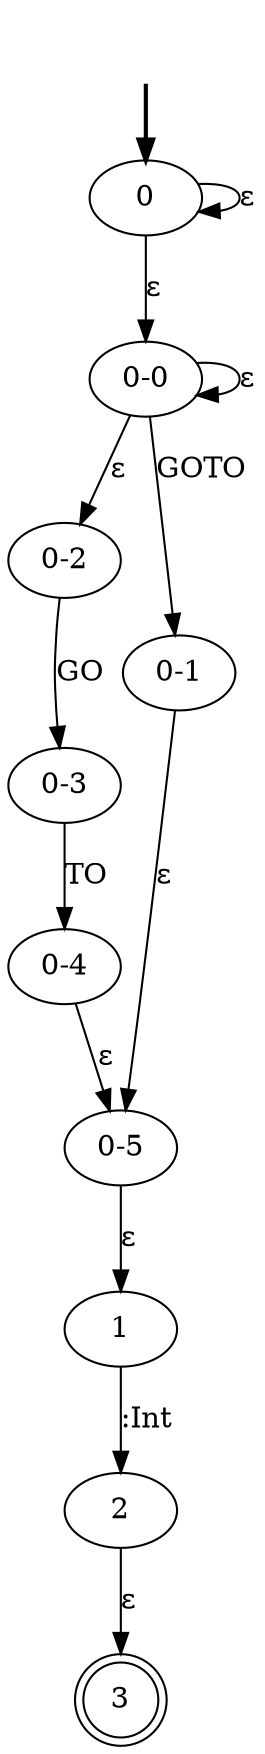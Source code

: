 digraph {
	fake0 [style=invisible]
	"0-5"
	"0-0"
	"0-3"
	3 [shape=doublecircle]
	2
	1
	0 [root=true]
	"0-2"
	"0-1"
	"0-4"
	fake0 -> 0 [style=bold]
	0 -> "0-0" [label="ε"]
	0 -> 0 [label="ε"]
	"0-5" -> 1 [label="ε"]
	"0-0" -> "0-1" [label=GOTO]
	"0-0" -> "0-0" [label="ε"]
	"0-0" -> "0-2" [label="ε"]
	"0-2" -> "0-3" [label=GO]
	"0-3" -> "0-4" [label=TO]
	"0-1" -> "0-5" [label="ε"]
	"0-4" -> "0-5" [label="ε"]
	1 -> 2 [label=":Int"]
	2 -> 3 [label="ε"]
}
